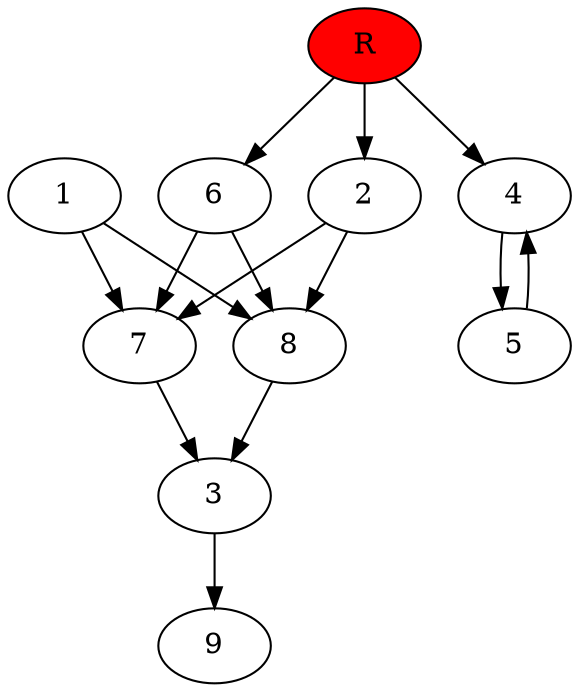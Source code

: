 digraph prb41874 {
	1
	2
	3
	4
	5
	6
	7
	8
	R [fillcolor="#ff0000" style=filled]
	1 -> 7
	1 -> 8
	2 -> 7
	2 -> 8
	3 -> 9
	4 -> 5
	5 -> 4
	6 -> 7
	6 -> 8
	7 -> 3
	8 -> 3
	R -> 2
	R -> 4
	R -> 6
}
